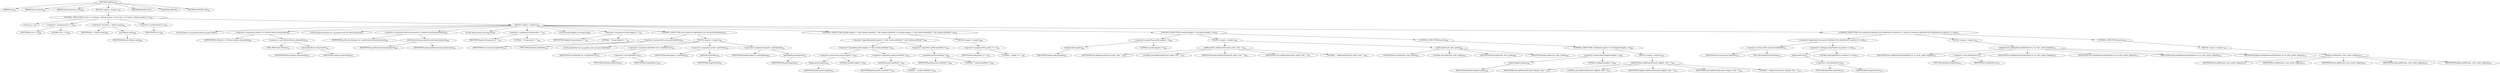 digraph "addFiles" {  
"2172" [label = <(METHOD,addFiles)<SUB>843</SUB>> ]
"102" [label = <(PARAM,this)<SUB>843</SUB>> ]
"2173" [label = <(PARAM,Vector filesets)<SUB>843</SUB>> ]
"2174" [label = <(PARAM,ZipOutputStream zOut)<SUB>843</SUB>> ]
"2175" [label = <(BLOCK,&lt;empty&gt;,&lt;empty&gt;)<SUB>844</SUB>> ]
"2176" [label = <(CONTROL_STRUCTURE,for (int i = 0; Some(i &lt; filesets.size()); i++),for (int i = 0; Some(i &lt; filesets.size()); i++))<SUB>846</SUB>> ]
"2177" [label = <(LOCAL,int i: int)> ]
"2178" [label = <(&lt;operator&gt;.assignment,int i = 0)<SUB>846</SUB>> ]
"2179" [label = <(IDENTIFIER,i,int i = 0)<SUB>846</SUB>> ]
"2180" [label = <(LITERAL,0,int i = 0)<SUB>846</SUB>> ]
"2181" [label = <(&lt;operator&gt;.lessThan,i &lt; filesets.size())<SUB>846</SUB>> ]
"2182" [label = <(IDENTIFIER,i,i &lt; filesets.size())<SUB>846</SUB>> ]
"2183" [label = <(size,filesets.size())<SUB>846</SUB>> ]
"2184" [label = <(IDENTIFIER,filesets,filesets.size())<SUB>846</SUB>> ]
"2185" [label = <(&lt;operator&gt;.postIncrement,i++)<SUB>846</SUB>> ]
"2186" [label = <(IDENTIFIER,i,i++)<SUB>846</SUB>> ]
"2187" [label = <(BLOCK,&lt;empty&gt;,&lt;empty&gt;)<SUB>846</SUB>> ]
"2188" [label = <(LOCAL,FileSet fs: org.apache.tools.ant.types.FileSet)> ]
"2189" [label = <(&lt;operator&gt;.assignment,FileSet fs = (FileSet) filesets.elementAt(i))<SUB>847</SUB>> ]
"2190" [label = <(IDENTIFIER,fs,FileSet fs = (FileSet) filesets.elementAt(i))<SUB>847</SUB>> ]
"2191" [label = <(&lt;operator&gt;.cast,(FileSet) filesets.elementAt(i))<SUB>847</SUB>> ]
"2192" [label = <(TYPE_REF,FileSet,FileSet)<SUB>847</SUB>> ]
"2193" [label = <(elementAt,filesets.elementAt(i))<SUB>847</SUB>> ]
"2194" [label = <(IDENTIFIER,filesets,filesets.elementAt(i))<SUB>847</SUB>> ]
"2195" [label = <(IDENTIFIER,i,filesets.elementAt(i))<SUB>847</SUB>> ]
"2196" [label = <(LOCAL,DirectoryScanner ds: org.apache.tools.ant.DirectoryScanner)> ]
"2197" [label = <(&lt;operator&gt;.assignment,DirectoryScanner ds = getDirectoryScanner(project))<SUB>848</SUB>> ]
"2198" [label = <(IDENTIFIER,ds,DirectoryScanner ds = getDirectoryScanner(project))<SUB>848</SUB>> ]
"2199" [label = <(getDirectoryScanner,getDirectoryScanner(project))<SUB>848</SUB>> ]
"2200" [label = <(IDENTIFIER,fs,getDirectoryScanner(project))<SUB>848</SUB>> ]
"2201" [label = <(IDENTIFIER,project,getDirectoryScanner(project))<SUB>848</SUB>> ]
"2202" [label = <(LOCAL,String prefix: java.lang.String)> ]
"2203" [label = <(&lt;operator&gt;.assignment,String prefix = &quot;&quot;)<SUB>850</SUB>> ]
"2204" [label = <(IDENTIFIER,prefix,String prefix = &quot;&quot;)<SUB>850</SUB>> ]
"2205" [label = <(LITERAL,&quot;&quot;,String prefix = &quot;&quot;)<SUB>850</SUB>> ]
"2206" [label = <(LOCAL,String fullpath: java.lang.String)> ]
"2207" [label = <(&lt;operator&gt;.assignment,String fullpath = &quot;&quot;)<SUB>851</SUB>> ]
"2208" [label = <(IDENTIFIER,fullpath,String fullpath = &quot;&quot;)<SUB>851</SUB>> ]
"2209" [label = <(LITERAL,&quot;&quot;,String fullpath = &quot;&quot;)<SUB>851</SUB>> ]
"2210" [label = <(CONTROL_STRUCTURE,if (fs instanceof ZipFileSet),if (fs instanceof ZipFileSet))<SUB>852</SUB>> ]
"2211" [label = <(&lt;operator&gt;.instanceOf,fs instanceof ZipFileSet)<SUB>852</SUB>> ]
"2212" [label = <(IDENTIFIER,fs,fs instanceof ZipFileSet)<SUB>852</SUB>> ]
"2213" [label = <(TYPE_REF,ZipFileSet,ZipFileSet)<SUB>852</SUB>> ]
"2214" [label = <(BLOCK,&lt;empty&gt;,&lt;empty&gt;)<SUB>852</SUB>> ]
"2215" [label = <(LOCAL,ZipFileSet zfs: org.apache.tools.ant.types.ZipFileSet)> ]
"2216" [label = <(&lt;operator&gt;.assignment,ZipFileSet zfs = (ZipFileSet) fs)<SUB>853</SUB>> ]
"2217" [label = <(IDENTIFIER,zfs,ZipFileSet zfs = (ZipFileSet) fs)<SUB>853</SUB>> ]
"2218" [label = <(&lt;operator&gt;.cast,(ZipFileSet) fs)<SUB>853</SUB>> ]
"2219" [label = <(TYPE_REF,ZipFileSet,ZipFileSet)<SUB>853</SUB>> ]
"2220" [label = <(IDENTIFIER,fs,(ZipFileSet) fs)<SUB>853</SUB>> ]
"2221" [label = <(&lt;operator&gt;.assignment,prefix = getPrefix())<SUB>854</SUB>> ]
"2222" [label = <(IDENTIFIER,prefix,prefix = getPrefix())<SUB>854</SUB>> ]
"2223" [label = <(getPrefix,getPrefix())<SUB>854</SUB>> ]
"2224" [label = <(IDENTIFIER,zfs,getPrefix())<SUB>854</SUB>> ]
"2225" [label = <(&lt;operator&gt;.assignment,fullpath = getFullpath())<SUB>855</SUB>> ]
"2226" [label = <(IDENTIFIER,fullpath,fullpath = getFullpath())<SUB>855</SUB>> ]
"2227" [label = <(getFullpath,getFullpath())<SUB>855</SUB>> ]
"2228" [label = <(IDENTIFIER,zfs,getFullpath())<SUB>855</SUB>> ]
"2229" [label = <(CONTROL_STRUCTURE,if (prefix.length() &gt; 0 &amp;&amp; !prefix.endsWith(&quot;/&quot;) &amp;&amp; !prefix.endsWith(&quot;\\&quot;)),if (prefix.length() &gt; 0 &amp;&amp; !prefix.endsWith(&quot;/&quot;) &amp;&amp; !prefix.endsWith(&quot;\\&quot;)))<SUB>858</SUB>> ]
"2230" [label = <(&lt;operator&gt;.logicalAnd,prefix.length() &gt; 0 &amp;&amp; !prefix.endsWith(&quot;/&quot;) &amp;&amp; !prefix.endsWith(&quot;\\&quot;))<SUB>858</SUB>> ]
"2231" [label = <(&lt;operator&gt;.logicalAnd,prefix.length() &gt; 0 &amp;&amp; !prefix.endsWith(&quot;/&quot;))<SUB>858</SUB>> ]
"2232" [label = <(&lt;operator&gt;.greaterThan,prefix.length() &gt; 0)<SUB>858</SUB>> ]
"2233" [label = <(length,prefix.length())<SUB>858</SUB>> ]
"2234" [label = <(IDENTIFIER,prefix,prefix.length())<SUB>858</SUB>> ]
"2235" [label = <(LITERAL,0,prefix.length() &gt; 0)<SUB>858</SUB>> ]
"2236" [label = <(&lt;operator&gt;.logicalNot,!prefix.endsWith(&quot;/&quot;))<SUB>859</SUB>> ]
"2237" [label = <(endsWith,prefix.endsWith(&quot;/&quot;))<SUB>859</SUB>> ]
"2238" [label = <(IDENTIFIER,prefix,prefix.endsWith(&quot;/&quot;))<SUB>859</SUB>> ]
"2239" [label = <(LITERAL,&quot;/&quot;,prefix.endsWith(&quot;/&quot;))<SUB>859</SUB>> ]
"2240" [label = <(&lt;operator&gt;.logicalNot,!prefix.endsWith(&quot;\\&quot;))<SUB>860</SUB>> ]
"2241" [label = <(endsWith,prefix.endsWith(&quot;\\&quot;))<SUB>860</SUB>> ]
"2242" [label = <(IDENTIFIER,prefix,prefix.endsWith(&quot;\\&quot;))<SUB>860</SUB>> ]
"2243" [label = <(LITERAL,&quot;\\&quot;,prefix.endsWith(&quot;\\&quot;))<SUB>860</SUB>> ]
"2244" [label = <(BLOCK,&lt;empty&gt;,&lt;empty&gt;)<SUB>860</SUB>> ]
"2245" [label = <(&lt;operator&gt;.assignmentPlus,prefix += &quot;/&quot;)<SUB>861</SUB>> ]
"2246" [label = <(IDENTIFIER,prefix,prefix += &quot;/&quot;)<SUB>861</SUB>> ]
"2247" [label = <(LITERAL,&quot;/&quot;,prefix += &quot;/&quot;)<SUB>861</SUB>> ]
"2248" [label = <(CONTROL_STRUCTURE,if (prefix.length() &gt; 0),if (prefix.length() &gt; 0))<SUB>866</SUB>> ]
"2249" [label = <(&lt;operator&gt;.greaterThan,prefix.length() &gt; 0)<SUB>866</SUB>> ]
"2250" [label = <(length,prefix.length())<SUB>866</SUB>> ]
"2251" [label = <(IDENTIFIER,prefix,prefix.length())<SUB>866</SUB>> ]
"2252" [label = <(LITERAL,0,prefix.length() &gt; 0)<SUB>866</SUB>> ]
"2253" [label = <(BLOCK,&lt;empty&gt;,&lt;empty&gt;)<SUB>866</SUB>> ]
"2254" [label = <(addParentDirs,addParentDirs(null, prefix, zOut, &quot;&quot;))<SUB>867</SUB>> ]
"101" [label = <(IDENTIFIER,this,addParentDirs(null, prefix, zOut, &quot;&quot;))<SUB>867</SUB>> ]
"2255" [label = <(LITERAL,null,addParentDirs(null, prefix, zOut, &quot;&quot;))<SUB>867</SUB>> ]
"2256" [label = <(IDENTIFIER,prefix,addParentDirs(null, prefix, zOut, &quot;&quot;))<SUB>867</SUB>> ]
"2257" [label = <(IDENTIFIER,zOut,addParentDirs(null, prefix, zOut, &quot;&quot;))<SUB>867</SUB>> ]
"2258" [label = <(LITERAL,&quot;&quot;,addParentDirs(null, prefix, zOut, &quot;&quot;))<SUB>867</SUB>> ]
"2259" [label = <(zipDir,zipDir(null, zOut, prefix))<SUB>868</SUB>> ]
"103" [label = <(IDENTIFIER,this,zipDir(null, zOut, prefix))<SUB>868</SUB>> ]
"2260" [label = <(LITERAL,null,zipDir(null, zOut, prefix))<SUB>868</SUB>> ]
"2261" [label = <(IDENTIFIER,zOut,zipDir(null, zOut, prefix))<SUB>868</SUB>> ]
"2262" [label = <(IDENTIFIER,prefix,zipDir(null, zOut, prefix))<SUB>868</SUB>> ]
"2263" [label = <(CONTROL_STRUCTURE,else,else)<SUB>869</SUB>> ]
"2264" [label = <(CONTROL_STRUCTURE,if (fullpath.length() &gt; 0),if (fullpath.length() &gt; 0))<SUB>869</SUB>> ]
"2265" [label = <(&lt;operator&gt;.greaterThan,fullpath.length() &gt; 0)<SUB>869</SUB>> ]
"2266" [label = <(length,fullpath.length())<SUB>869</SUB>> ]
"2267" [label = <(IDENTIFIER,fullpath,fullpath.length())<SUB>869</SUB>> ]
"2268" [label = <(LITERAL,0,fullpath.length() &gt; 0)<SUB>869</SUB>> ]
"2269" [label = <(BLOCK,&lt;empty&gt;,&lt;empty&gt;)<SUB>869</SUB>> ]
"2270" [label = <(addParentDirs,addParentDirs(null, fullpath, zOut, &quot;&quot;))<SUB>870</SUB>> ]
"104" [label = <(IDENTIFIER,this,addParentDirs(null, fullpath, zOut, &quot;&quot;))<SUB>870</SUB>> ]
"2271" [label = <(LITERAL,null,addParentDirs(null, fullpath, zOut, &quot;&quot;))<SUB>870</SUB>> ]
"2272" [label = <(IDENTIFIER,fullpath,addParentDirs(null, fullpath, zOut, &quot;&quot;))<SUB>870</SUB>> ]
"2273" [label = <(IDENTIFIER,zOut,addParentDirs(null, fullpath, zOut, &quot;&quot;))<SUB>870</SUB>> ]
"2274" [label = <(LITERAL,&quot;&quot;,addParentDirs(null, fullpath, zOut, &quot;&quot;))<SUB>870</SUB>> ]
"2275" [label = <(CONTROL_STRUCTURE,if (fs instanceof ZipFileSet &amp;&amp; ((ZipFileSet) fs).getSrc() != null),if (fs instanceof ZipFileSet &amp;&amp; ((ZipFileSet) fs).getSrc() != null))<SUB>873</SUB>> ]
"2276" [label = <(&lt;operator&gt;.logicalAnd,fs instanceof ZipFileSet &amp;&amp; ((ZipFileSet) fs).getSrc() != null)<SUB>873</SUB>> ]
"2277" [label = <(&lt;operator&gt;.instanceOf,fs instanceof ZipFileSet)<SUB>873</SUB>> ]
"2278" [label = <(IDENTIFIER,fs,fs instanceof ZipFileSet)<SUB>873</SUB>> ]
"2279" [label = <(TYPE_REF,ZipFileSet,ZipFileSet)<SUB>873</SUB>> ]
"2280" [label = <(&lt;operator&gt;.notEquals,((ZipFileSet) fs).getSrc() != null)<SUB>874</SUB>> ]
"2281" [label = <(getSrc,getSrc())<SUB>874</SUB>> ]
"2282" [label = <(&lt;operator&gt;.cast,(ZipFileSet) fs)<SUB>874</SUB>> ]
"2283" [label = <(TYPE_REF,ZipFileSet,ZipFileSet)<SUB>874</SUB>> ]
"2284" [label = <(IDENTIFIER,fs,(ZipFileSet) fs)<SUB>874</SUB>> ]
"2285" [label = <(LITERAL,null,((ZipFileSet) fs).getSrc() != null)<SUB>874</SUB>> ]
"2286" [label = <(BLOCK,&lt;empty&gt;,&lt;empty&gt;)<SUB>874</SUB>> ]
"2287" [label = <(addZipEntries,addZipEntries((ZipFileSet) fs, ds, zOut, prefix, fullpath))<SUB>875</SUB>> ]
"105" [label = <(IDENTIFIER,this,addZipEntries((ZipFileSet) fs, ds, zOut, prefix, fullpath))<SUB>875</SUB>> ]
"2288" [label = <(&lt;operator&gt;.cast,(ZipFileSet) fs)<SUB>875</SUB>> ]
"2289" [label = <(TYPE_REF,ZipFileSet,ZipFileSet)<SUB>875</SUB>> ]
"2290" [label = <(IDENTIFIER,fs,(ZipFileSet) fs)<SUB>875</SUB>> ]
"2291" [label = <(IDENTIFIER,ds,addZipEntries((ZipFileSet) fs, ds, zOut, prefix, fullpath))<SUB>875</SUB>> ]
"2292" [label = <(IDENTIFIER,zOut,addZipEntries((ZipFileSet) fs, ds, zOut, prefix, fullpath))<SUB>875</SUB>> ]
"2293" [label = <(IDENTIFIER,prefix,addZipEntries((ZipFileSet) fs, ds, zOut, prefix, fullpath))<SUB>875</SUB>> ]
"2294" [label = <(IDENTIFIER,fullpath,addZipEntries((ZipFileSet) fs, ds, zOut, prefix, fullpath))<SUB>875</SUB>> ]
"2295" [label = <(CONTROL_STRUCTURE,else,else)<SUB>876</SUB>> ]
"2296" [label = <(BLOCK,&lt;empty&gt;,&lt;empty&gt;)<SUB>876</SUB>> ]
"2297" [label = <(addFiles,addFiles(ds, zOut, prefix, fullpath))<SUB>878</SUB>> ]
"106" [label = <(IDENTIFIER,this,addFiles(ds, zOut, prefix, fullpath))<SUB>878</SUB>> ]
"2298" [label = <(IDENTIFIER,ds,addFiles(ds, zOut, prefix, fullpath))<SUB>878</SUB>> ]
"2299" [label = <(IDENTIFIER,zOut,addFiles(ds, zOut, prefix, fullpath))<SUB>878</SUB>> ]
"2300" [label = <(IDENTIFIER,prefix,addFiles(ds, zOut, prefix, fullpath))<SUB>878</SUB>> ]
"2301" [label = <(IDENTIFIER,fullpath,addFiles(ds, zOut, prefix, fullpath))<SUB>878</SUB>> ]
"2302" [label = <(MODIFIER,PROTECTED)> ]
"2303" [label = <(MODIFIER,VIRTUAL)> ]
"2304" [label = <(METHOD_RETURN,void)<SUB>843</SUB>> ]
  "2172" -> "102" 
  "2172" -> "2173" 
  "2172" -> "2174" 
  "2172" -> "2175" 
  "2172" -> "2302" 
  "2172" -> "2303" 
  "2172" -> "2304" 
  "2175" -> "2176" 
  "2176" -> "2177" 
  "2176" -> "2178" 
  "2176" -> "2181" 
  "2176" -> "2185" 
  "2176" -> "2187" 
  "2178" -> "2179" 
  "2178" -> "2180" 
  "2181" -> "2182" 
  "2181" -> "2183" 
  "2183" -> "2184" 
  "2185" -> "2186" 
  "2187" -> "2188" 
  "2187" -> "2189" 
  "2187" -> "2196" 
  "2187" -> "2197" 
  "2187" -> "2202" 
  "2187" -> "2203" 
  "2187" -> "2206" 
  "2187" -> "2207" 
  "2187" -> "2210" 
  "2187" -> "2229" 
  "2187" -> "2248" 
  "2187" -> "2275" 
  "2189" -> "2190" 
  "2189" -> "2191" 
  "2191" -> "2192" 
  "2191" -> "2193" 
  "2193" -> "2194" 
  "2193" -> "2195" 
  "2197" -> "2198" 
  "2197" -> "2199" 
  "2199" -> "2200" 
  "2199" -> "2201" 
  "2203" -> "2204" 
  "2203" -> "2205" 
  "2207" -> "2208" 
  "2207" -> "2209" 
  "2210" -> "2211" 
  "2210" -> "2214" 
  "2211" -> "2212" 
  "2211" -> "2213" 
  "2214" -> "2215" 
  "2214" -> "2216" 
  "2214" -> "2221" 
  "2214" -> "2225" 
  "2216" -> "2217" 
  "2216" -> "2218" 
  "2218" -> "2219" 
  "2218" -> "2220" 
  "2221" -> "2222" 
  "2221" -> "2223" 
  "2223" -> "2224" 
  "2225" -> "2226" 
  "2225" -> "2227" 
  "2227" -> "2228" 
  "2229" -> "2230" 
  "2229" -> "2244" 
  "2230" -> "2231" 
  "2230" -> "2240" 
  "2231" -> "2232" 
  "2231" -> "2236" 
  "2232" -> "2233" 
  "2232" -> "2235" 
  "2233" -> "2234" 
  "2236" -> "2237" 
  "2237" -> "2238" 
  "2237" -> "2239" 
  "2240" -> "2241" 
  "2241" -> "2242" 
  "2241" -> "2243" 
  "2244" -> "2245" 
  "2245" -> "2246" 
  "2245" -> "2247" 
  "2248" -> "2249" 
  "2248" -> "2253" 
  "2248" -> "2263" 
  "2249" -> "2250" 
  "2249" -> "2252" 
  "2250" -> "2251" 
  "2253" -> "2254" 
  "2253" -> "2259" 
  "2254" -> "101" 
  "2254" -> "2255" 
  "2254" -> "2256" 
  "2254" -> "2257" 
  "2254" -> "2258" 
  "2259" -> "103" 
  "2259" -> "2260" 
  "2259" -> "2261" 
  "2259" -> "2262" 
  "2263" -> "2264" 
  "2264" -> "2265" 
  "2264" -> "2269" 
  "2265" -> "2266" 
  "2265" -> "2268" 
  "2266" -> "2267" 
  "2269" -> "2270" 
  "2270" -> "104" 
  "2270" -> "2271" 
  "2270" -> "2272" 
  "2270" -> "2273" 
  "2270" -> "2274" 
  "2275" -> "2276" 
  "2275" -> "2286" 
  "2275" -> "2295" 
  "2276" -> "2277" 
  "2276" -> "2280" 
  "2277" -> "2278" 
  "2277" -> "2279" 
  "2280" -> "2281" 
  "2280" -> "2285" 
  "2281" -> "2282" 
  "2282" -> "2283" 
  "2282" -> "2284" 
  "2286" -> "2287" 
  "2287" -> "105" 
  "2287" -> "2288" 
  "2287" -> "2291" 
  "2287" -> "2292" 
  "2287" -> "2293" 
  "2287" -> "2294" 
  "2288" -> "2289" 
  "2288" -> "2290" 
  "2295" -> "2296" 
  "2296" -> "2297" 
  "2297" -> "106" 
  "2297" -> "2298" 
  "2297" -> "2299" 
  "2297" -> "2300" 
  "2297" -> "2301" 
}
